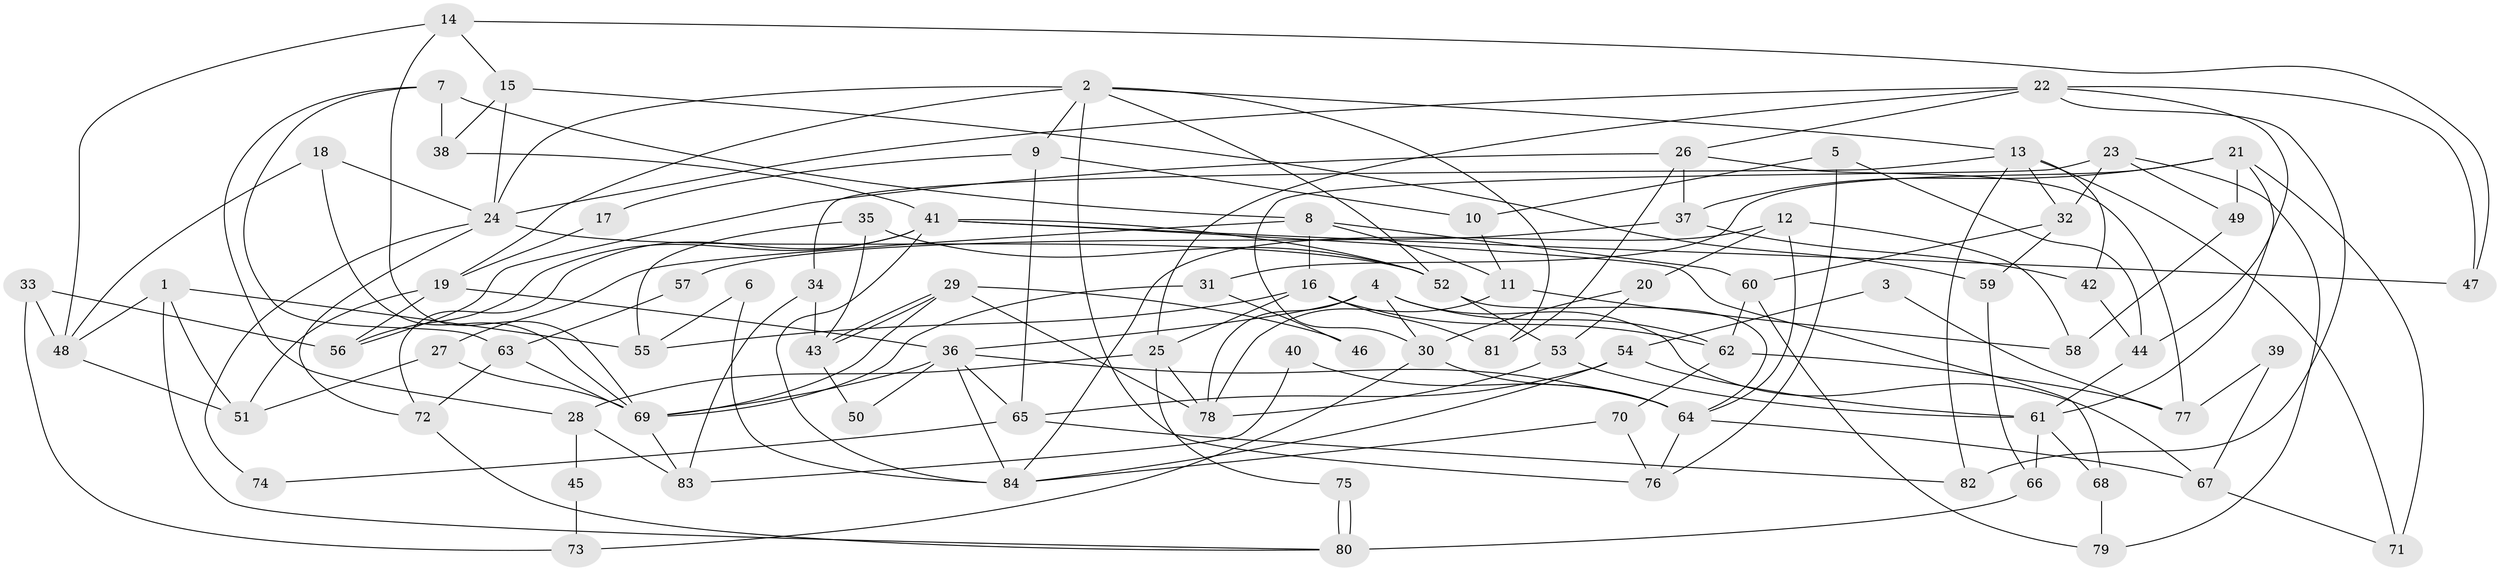 // Generated by graph-tools (version 1.1) at 2025/35/03/09/25 02:35:56]
// undirected, 84 vertices, 168 edges
graph export_dot {
graph [start="1"]
  node [color=gray90,style=filled];
  1;
  2;
  3;
  4;
  5;
  6;
  7;
  8;
  9;
  10;
  11;
  12;
  13;
  14;
  15;
  16;
  17;
  18;
  19;
  20;
  21;
  22;
  23;
  24;
  25;
  26;
  27;
  28;
  29;
  30;
  31;
  32;
  33;
  34;
  35;
  36;
  37;
  38;
  39;
  40;
  41;
  42;
  43;
  44;
  45;
  46;
  47;
  48;
  49;
  50;
  51;
  52;
  53;
  54;
  55;
  56;
  57;
  58;
  59;
  60;
  61;
  62;
  63;
  64;
  65;
  66;
  67;
  68;
  69;
  70;
  71;
  72;
  73;
  74;
  75;
  76;
  77;
  78;
  79;
  80;
  81;
  82;
  83;
  84;
  1 -- 55;
  1 -- 80;
  1 -- 48;
  1 -- 51;
  2 -- 24;
  2 -- 76;
  2 -- 9;
  2 -- 13;
  2 -- 19;
  2 -- 52;
  2 -- 81;
  3 -- 54;
  3 -- 77;
  4 -- 36;
  4 -- 78;
  4 -- 30;
  4 -- 62;
  4 -- 67;
  5 -- 10;
  5 -- 44;
  5 -- 76;
  6 -- 55;
  6 -- 84;
  7 -- 63;
  7 -- 8;
  7 -- 28;
  7 -- 38;
  8 -- 27;
  8 -- 16;
  8 -- 11;
  8 -- 60;
  9 -- 65;
  9 -- 10;
  9 -- 17;
  10 -- 11;
  11 -- 78;
  11 -- 58;
  12 -- 20;
  12 -- 64;
  12 -- 58;
  12 -- 84;
  13 -- 71;
  13 -- 32;
  13 -- 34;
  13 -- 42;
  13 -- 82;
  14 -- 15;
  14 -- 48;
  14 -- 47;
  14 -- 69;
  15 -- 38;
  15 -- 24;
  15 -- 59;
  16 -- 62;
  16 -- 81;
  16 -- 25;
  16 -- 55;
  17 -- 19;
  18 -- 69;
  18 -- 24;
  18 -- 48;
  19 -- 51;
  19 -- 36;
  19 -- 56;
  20 -- 30;
  20 -- 53;
  21 -- 61;
  21 -- 49;
  21 -- 31;
  21 -- 37;
  21 -- 71;
  22 -- 47;
  22 -- 82;
  22 -- 24;
  22 -- 25;
  22 -- 26;
  22 -- 44;
  23 -- 32;
  23 -- 79;
  23 -- 30;
  23 -- 49;
  24 -- 52;
  24 -- 72;
  24 -- 74;
  25 -- 28;
  25 -- 75;
  25 -- 78;
  26 -- 56;
  26 -- 37;
  26 -- 77;
  26 -- 81;
  27 -- 69;
  27 -- 51;
  28 -- 45;
  28 -- 83;
  29 -- 78;
  29 -- 43;
  29 -- 43;
  29 -- 46;
  29 -- 69;
  30 -- 64;
  30 -- 73;
  31 -- 69;
  31 -- 46;
  32 -- 60;
  32 -- 59;
  33 -- 56;
  33 -- 48;
  33 -- 73;
  34 -- 83;
  34 -- 43;
  35 -- 52;
  35 -- 43;
  35 -- 55;
  36 -- 69;
  36 -- 50;
  36 -- 64;
  36 -- 65;
  36 -- 84;
  37 -- 42;
  37 -- 57;
  38 -- 41;
  39 -- 77;
  39 -- 67;
  40 -- 83;
  40 -- 64;
  41 -- 84;
  41 -- 52;
  41 -- 47;
  41 -- 56;
  41 -- 68;
  41 -- 72;
  42 -- 44;
  43 -- 50;
  44 -- 61;
  45 -- 73;
  48 -- 51;
  49 -- 58;
  52 -- 64;
  52 -- 53;
  53 -- 61;
  53 -- 78;
  54 -- 61;
  54 -- 84;
  54 -- 65;
  57 -- 63;
  59 -- 66;
  60 -- 62;
  60 -- 79;
  61 -- 66;
  61 -- 68;
  62 -- 70;
  62 -- 77;
  63 -- 69;
  63 -- 72;
  64 -- 67;
  64 -- 76;
  65 -- 74;
  65 -- 82;
  66 -- 80;
  67 -- 71;
  68 -- 79;
  69 -- 83;
  70 -- 84;
  70 -- 76;
  72 -- 80;
  75 -- 80;
  75 -- 80;
}
